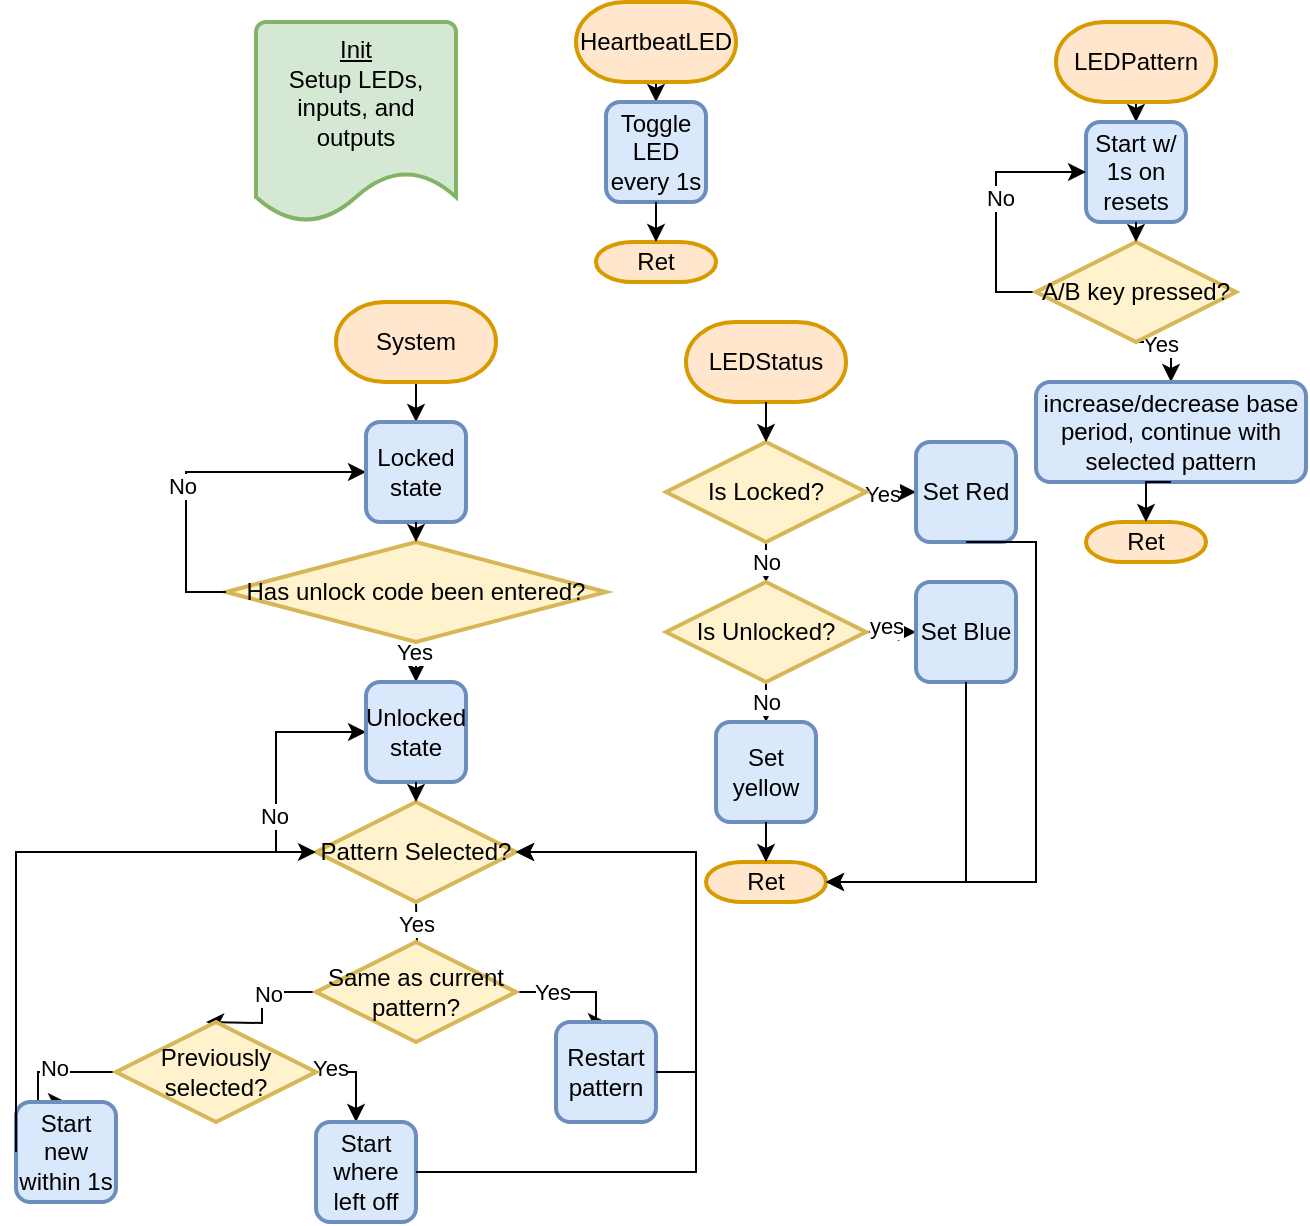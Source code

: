 <mxfile version="26.0.9">
  <diagram name="Page-1" id="dBuLCFQsL3gTptjGALky">
    <mxGraphModel dx="954" dy="613" grid="1" gridSize="10" guides="1" tooltips="1" connect="1" arrows="1" fold="1" page="1" pageScale="1" pageWidth="850" pageHeight="1100" math="0" shadow="0">
      <root>
        <mxCell id="0" />
        <mxCell id="1" parent="0" />
        <mxCell id="u3Nmi6-fQTHw9-42GvUO-1" value="&lt;u&gt;Init&lt;/u&gt;&lt;div&gt;Setup LEDs, inputs, and outputs&lt;/div&gt;&lt;div&gt;&lt;br&gt;&lt;/div&gt;&lt;div&gt;&lt;br&gt;&lt;/div&gt;" style="strokeWidth=2;html=1;shape=mxgraph.flowchart.document2;whiteSpace=wrap;size=0.25;fillColor=#d5e8d4;strokeColor=#82b366;" parent="1" vertex="1">
          <mxGeometry x="130" y="100" width="100" height="100" as="geometry" />
        </mxCell>
        <mxCell id="u3Nmi6-fQTHw9-42GvUO-5" style="edgeStyle=orthogonalEdgeStyle;rounded=0;orthogonalLoop=1;jettySize=auto;html=1;exitX=0.5;exitY=1;exitDx=0;exitDy=0;exitPerimeter=0;entryX=0.5;entryY=0;entryDx=0;entryDy=0;" parent="1" source="u3Nmi6-fQTHw9-42GvUO-2" target="u3Nmi6-fQTHw9-42GvUO-3" edge="1">
          <mxGeometry relative="1" as="geometry" />
        </mxCell>
        <mxCell id="u3Nmi6-fQTHw9-42GvUO-2" value="HeartbeatLED" style="strokeWidth=2;html=1;shape=mxgraph.flowchart.terminator;whiteSpace=wrap;fillColor=#ffe6cc;strokeColor=#d79b00;" parent="1" vertex="1">
          <mxGeometry x="290" y="90" width="80" height="40" as="geometry" />
        </mxCell>
        <mxCell id="u3Nmi6-fQTHw9-42GvUO-3" value="Toggle LED every 1s" style="rounded=1;whiteSpace=wrap;html=1;absoluteArcSize=1;arcSize=14;strokeWidth=2;fillColor=#dae8fc;strokeColor=#6c8ebf;" parent="1" vertex="1">
          <mxGeometry x="305" y="140" width="50" height="50" as="geometry" />
        </mxCell>
        <mxCell id="u3Nmi6-fQTHw9-42GvUO-4" value="Ret" style="strokeWidth=2;html=1;shape=mxgraph.flowchart.terminator;whiteSpace=wrap;fillColor=#ffe6cc;strokeColor=#d79b00;" parent="1" vertex="1">
          <mxGeometry x="300" y="210" width="60" height="20" as="geometry" />
        </mxCell>
        <mxCell id="u3Nmi6-fQTHw9-42GvUO-7" style="edgeStyle=orthogonalEdgeStyle;rounded=0;orthogonalLoop=1;jettySize=auto;html=1;exitX=0.5;exitY=1;exitDx=0;exitDy=0;entryX=0.5;entryY=0;entryDx=0;entryDy=0;entryPerimeter=0;" parent="1" source="u3Nmi6-fQTHw9-42GvUO-3" target="u3Nmi6-fQTHw9-42GvUO-4" edge="1">
          <mxGeometry relative="1" as="geometry" />
        </mxCell>
        <mxCell id="u3Nmi6-fQTHw9-42GvUO-16" style="edgeStyle=orthogonalEdgeStyle;rounded=0;orthogonalLoop=1;jettySize=auto;html=1;exitX=0.5;exitY=1;exitDx=0;exitDy=0;exitPerimeter=0;entryX=0.5;entryY=0;entryDx=0;entryDy=0;" parent="1" source="u3Nmi6-fQTHw9-42GvUO-8" target="u3Nmi6-fQTHw9-42GvUO-13" edge="1">
          <mxGeometry relative="1" as="geometry" />
        </mxCell>
        <mxCell id="u3Nmi6-fQTHw9-42GvUO-8" value="System" style="strokeWidth=2;html=1;shape=mxgraph.flowchart.terminator;whiteSpace=wrap;fillColor=#ffe6cc;strokeColor=#d79b00;" parent="1" vertex="1">
          <mxGeometry x="170" y="240" width="80" height="40" as="geometry" />
        </mxCell>
        <mxCell id="9X_kFh0ea2oafQ-Dl5tj-7" style="edgeStyle=orthogonalEdgeStyle;rounded=0;orthogonalLoop=1;jettySize=auto;html=1;exitX=0.5;exitY=1;exitDx=0;exitDy=0;exitPerimeter=0;entryX=0.5;entryY=0;entryDx=0;entryDy=0;" edge="1" parent="1" source="u3Nmi6-fQTHw9-42GvUO-9" target="9X_kFh0ea2oafQ-Dl5tj-6">
          <mxGeometry relative="1" as="geometry" />
        </mxCell>
        <mxCell id="9X_kFh0ea2oafQ-Dl5tj-10" value="Yes" style="edgeLabel;html=1;align=center;verticalAlign=middle;resizable=0;points=[];" vertex="1" connectable="0" parent="9X_kFh0ea2oafQ-Dl5tj-7">
          <mxGeometry x="-0.5" y="-1" relative="1" as="geometry">
            <mxPoint as="offset" />
          </mxGeometry>
        </mxCell>
        <mxCell id="u3Nmi6-fQTHw9-42GvUO-9" value="Has unlock code been entered?" style="strokeWidth=2;html=1;shape=mxgraph.flowchart.decision;whiteSpace=wrap;fillColor=#fff2cc;strokeColor=#d6b656;" parent="1" vertex="1">
          <mxGeometry x="115" y="360" width="190" height="50" as="geometry" />
        </mxCell>
        <mxCell id="u3Nmi6-fQTHw9-42GvUO-11" style="edgeStyle=orthogonalEdgeStyle;rounded=0;orthogonalLoop=1;jettySize=auto;html=1;exitX=0;exitY=0.5;exitDx=0;exitDy=0;exitPerimeter=0;entryX=0;entryY=0.5;entryDx=0;entryDy=0;" parent="1" source="u3Nmi6-fQTHw9-42GvUO-9" target="u3Nmi6-fQTHw9-42GvUO-13" edge="1">
          <mxGeometry relative="1" as="geometry" />
        </mxCell>
        <mxCell id="u3Nmi6-fQTHw9-42GvUO-12" value="No" style="edgeLabel;html=1;align=center;verticalAlign=middle;resizable=0;points=[];" parent="u3Nmi6-fQTHw9-42GvUO-11" vertex="1" connectable="0">
          <mxGeometry x="-0.138" y="2" relative="1" as="geometry">
            <mxPoint as="offset" />
          </mxGeometry>
        </mxCell>
        <mxCell id="u3Nmi6-fQTHw9-42GvUO-13" value="Locked state" style="rounded=1;whiteSpace=wrap;html=1;absoluteArcSize=1;arcSize=14;strokeWidth=2;fillColor=#dae8fc;strokeColor=#6c8ebf;" parent="1" vertex="1">
          <mxGeometry x="185" y="300" width="50" height="50" as="geometry" />
        </mxCell>
        <mxCell id="u3Nmi6-fQTHw9-42GvUO-17" style="edgeStyle=orthogonalEdgeStyle;rounded=0;orthogonalLoop=1;jettySize=auto;html=1;exitX=0.5;exitY=1;exitDx=0;exitDy=0;entryX=0.5;entryY=0;entryDx=0;entryDy=0;entryPerimeter=0;" parent="1" source="u3Nmi6-fQTHw9-42GvUO-13" target="u3Nmi6-fQTHw9-42GvUO-9" edge="1">
          <mxGeometry relative="1" as="geometry" />
        </mxCell>
        <mxCell id="u3Nmi6-fQTHw9-42GvUO-18" value="LEDStatus" style="strokeWidth=2;html=1;shape=mxgraph.flowchart.terminator;whiteSpace=wrap;fillColor=#ffe6cc;strokeColor=#d79b00;" parent="1" vertex="1">
          <mxGeometry x="345" y="250" width="80" height="40" as="geometry" />
        </mxCell>
        <mxCell id="u3Nmi6-fQTHw9-42GvUO-21" value="No" style="edgeStyle=orthogonalEdgeStyle;rounded=0;orthogonalLoop=1;jettySize=auto;html=1;" parent="1" source="u3Nmi6-fQTHw9-42GvUO-19" target="u3Nmi6-fQTHw9-42GvUO-20" edge="1">
          <mxGeometry relative="1" as="geometry" />
        </mxCell>
        <mxCell id="u3Nmi6-fQTHw9-42GvUO-29" style="edgeStyle=orthogonalEdgeStyle;rounded=0;orthogonalLoop=1;jettySize=auto;html=1;exitX=1;exitY=0.5;exitDx=0;exitDy=0;exitPerimeter=0;entryX=0;entryY=0.5;entryDx=0;entryDy=0;" parent="1" source="u3Nmi6-fQTHw9-42GvUO-19" target="u3Nmi6-fQTHw9-42GvUO-25" edge="1">
          <mxGeometry relative="1" as="geometry" />
        </mxCell>
        <mxCell id="u3Nmi6-fQTHw9-42GvUO-30" value="Yes" style="edgeLabel;html=1;align=center;verticalAlign=middle;resizable=0;points=[];" parent="u3Nmi6-fQTHw9-42GvUO-29" vertex="1" connectable="0">
          <mxGeometry x="-0.36" y="-1" relative="1" as="geometry">
            <mxPoint as="offset" />
          </mxGeometry>
        </mxCell>
        <mxCell id="u3Nmi6-fQTHw9-42GvUO-19" value="Is Locked?" style="strokeWidth=2;html=1;shape=mxgraph.flowchart.decision;whiteSpace=wrap;fillColor=#fff2cc;strokeColor=#d6b656;" parent="1" vertex="1">
          <mxGeometry x="335" y="310" width="100" height="50" as="geometry" />
        </mxCell>
        <mxCell id="u3Nmi6-fQTHw9-42GvUO-23" value="" style="edgeStyle=orthogonalEdgeStyle;rounded=0;orthogonalLoop=1;jettySize=auto;html=1;" parent="1" source="u3Nmi6-fQTHw9-42GvUO-20" edge="1">
          <mxGeometry relative="1" as="geometry">
            <mxPoint x="385" y="450" as="targetPoint" />
          </mxGeometry>
        </mxCell>
        <mxCell id="u3Nmi6-fQTHw9-42GvUO-24" value="No" style="edgeLabel;html=1;align=center;verticalAlign=middle;resizable=0;points=[];" parent="u3Nmi6-fQTHw9-42GvUO-23" vertex="1" connectable="0">
          <mxGeometry x="-0.075" relative="1" as="geometry">
            <mxPoint as="offset" />
          </mxGeometry>
        </mxCell>
        <mxCell id="u3Nmi6-fQTHw9-42GvUO-28" style="edgeStyle=orthogonalEdgeStyle;rounded=0;orthogonalLoop=1;jettySize=auto;html=1;exitX=1;exitY=0.5;exitDx=0;exitDy=0;exitPerimeter=0;entryX=0;entryY=0.5;entryDx=0;entryDy=0;" parent="1" source="u3Nmi6-fQTHw9-42GvUO-20" target="u3Nmi6-fQTHw9-42GvUO-26" edge="1">
          <mxGeometry relative="1" as="geometry" />
        </mxCell>
        <mxCell id="u3Nmi6-fQTHw9-42GvUO-32" value="yes" style="edgeLabel;html=1;align=center;verticalAlign=middle;resizable=0;points=[];" parent="u3Nmi6-fQTHw9-42GvUO-28" vertex="1" connectable="0">
          <mxGeometry x="-0.2" y="3" relative="1" as="geometry">
            <mxPoint as="offset" />
          </mxGeometry>
        </mxCell>
        <mxCell id="u3Nmi6-fQTHw9-42GvUO-20" value="Is Unlocked?" style="strokeWidth=2;html=1;shape=mxgraph.flowchart.decision;whiteSpace=wrap;fillColor=#fff2cc;strokeColor=#d6b656;" parent="1" vertex="1">
          <mxGeometry x="335" y="380" width="100" height="50" as="geometry" />
        </mxCell>
        <mxCell id="u3Nmi6-fQTHw9-42GvUO-25" value="Set Red" style="rounded=1;whiteSpace=wrap;html=1;absoluteArcSize=1;arcSize=14;strokeWidth=2;fillColor=#dae8fc;strokeColor=#6c8ebf;" parent="1" vertex="1">
          <mxGeometry x="460" y="310" width="50" height="50" as="geometry" />
        </mxCell>
        <mxCell id="u3Nmi6-fQTHw9-42GvUO-26" value="Set Blue" style="rounded=1;whiteSpace=wrap;html=1;absoluteArcSize=1;arcSize=14;strokeWidth=2;fillColor=#dae8fc;strokeColor=#6c8ebf;" parent="1" vertex="1">
          <mxGeometry x="460" y="380" width="50" height="50" as="geometry" />
        </mxCell>
        <mxCell id="u3Nmi6-fQTHw9-42GvUO-27" value="Set yellow" style="rounded=1;whiteSpace=wrap;html=1;absoluteArcSize=1;arcSize=14;strokeWidth=2;fillColor=#dae8fc;strokeColor=#6c8ebf;" parent="1" vertex="1">
          <mxGeometry x="360" y="450" width="50" height="50" as="geometry" />
        </mxCell>
        <mxCell id="u3Nmi6-fQTHw9-42GvUO-33" value="Ret" style="strokeWidth=2;html=1;shape=mxgraph.flowchart.terminator;whiteSpace=wrap;fillColor=#ffe6cc;strokeColor=#d79b00;" parent="1" vertex="1">
          <mxGeometry x="355" y="520" width="60" height="20" as="geometry" />
        </mxCell>
        <mxCell id="u3Nmi6-fQTHw9-42GvUO-34" style="edgeStyle=orthogonalEdgeStyle;rounded=0;orthogonalLoop=1;jettySize=auto;html=1;exitX=0.5;exitY=1;exitDx=0;exitDy=0;entryX=0.5;entryY=0;entryDx=0;entryDy=0;entryPerimeter=0;" parent="1" source="u3Nmi6-fQTHw9-42GvUO-27" target="u3Nmi6-fQTHw9-42GvUO-33" edge="1">
          <mxGeometry relative="1" as="geometry" />
        </mxCell>
        <mxCell id="u3Nmi6-fQTHw9-42GvUO-35" style="edgeStyle=orthogonalEdgeStyle;rounded=0;orthogonalLoop=1;jettySize=auto;html=1;exitX=0.5;exitY=1;exitDx=0;exitDy=0;entryX=1;entryY=0.5;entryDx=0;entryDy=0;entryPerimeter=0;" parent="1" source="u3Nmi6-fQTHw9-42GvUO-26" target="u3Nmi6-fQTHw9-42GvUO-33" edge="1">
          <mxGeometry relative="1" as="geometry" />
        </mxCell>
        <mxCell id="u3Nmi6-fQTHw9-42GvUO-37" style="edgeStyle=orthogonalEdgeStyle;rounded=0;orthogonalLoop=1;jettySize=auto;html=1;exitX=0.5;exitY=1;exitDx=0;exitDy=0;entryX=1;entryY=0.5;entryDx=0;entryDy=0;entryPerimeter=0;" parent="1" source="u3Nmi6-fQTHw9-42GvUO-25" target="u3Nmi6-fQTHw9-42GvUO-33" edge="1">
          <mxGeometry relative="1" as="geometry">
            <Array as="points">
              <mxPoint x="520" y="360" />
              <mxPoint x="520" y="530" />
            </Array>
          </mxGeometry>
        </mxCell>
        <mxCell id="u3Nmi6-fQTHw9-42GvUO-38" style="edgeStyle=orthogonalEdgeStyle;rounded=0;orthogonalLoop=1;jettySize=auto;html=1;exitX=0.5;exitY=1;exitDx=0;exitDy=0;exitPerimeter=0;entryX=0.5;entryY=0;entryDx=0;entryDy=0;entryPerimeter=0;" parent="1" source="u3Nmi6-fQTHw9-42GvUO-18" target="u3Nmi6-fQTHw9-42GvUO-19" edge="1">
          <mxGeometry relative="1" as="geometry" />
        </mxCell>
        <mxCell id="9X_kFh0ea2oafQ-Dl5tj-11" style="edgeStyle=orthogonalEdgeStyle;rounded=0;orthogonalLoop=1;jettySize=auto;html=1;exitX=0;exitY=0.5;exitDx=0;exitDy=0;exitPerimeter=0;entryX=0;entryY=0.5;entryDx=0;entryDy=0;" edge="1" parent="1" source="9X_kFh0ea2oafQ-Dl5tj-2" target="9X_kFh0ea2oafQ-Dl5tj-6">
          <mxGeometry relative="1" as="geometry" />
        </mxCell>
        <mxCell id="9X_kFh0ea2oafQ-Dl5tj-12" value="No" style="edgeLabel;html=1;align=center;verticalAlign=middle;resizable=0;points=[];" vertex="1" connectable="0" parent="9X_kFh0ea2oafQ-Dl5tj-11">
          <mxGeometry x="-0.392" y="1" relative="1" as="geometry">
            <mxPoint as="offset" />
          </mxGeometry>
        </mxCell>
        <mxCell id="9X_kFh0ea2oafQ-Dl5tj-14" value="Yes" style="edgeStyle=orthogonalEdgeStyle;rounded=0;orthogonalLoop=1;jettySize=auto;html=1;" edge="1" parent="1" target="9X_kFh0ea2oafQ-Dl5tj-13">
          <mxGeometry relative="1" as="geometry">
            <mxPoint x="210" y="540" as="sourcePoint" />
          </mxGeometry>
        </mxCell>
        <mxCell id="9X_kFh0ea2oafQ-Dl5tj-2" value="Pattern Selected?" style="strokeWidth=2;html=1;shape=mxgraph.flowchart.decision;whiteSpace=wrap;fillColor=#fff2cc;strokeColor=#d6b656;" vertex="1" parent="1">
          <mxGeometry x="160" y="490" width="100" height="50" as="geometry" />
        </mxCell>
        <mxCell id="9X_kFh0ea2oafQ-Dl5tj-6" value="Unlocked state" style="rounded=1;whiteSpace=wrap;html=1;absoluteArcSize=1;arcSize=14;strokeWidth=2;fillColor=#dae8fc;strokeColor=#6c8ebf;" vertex="1" parent="1">
          <mxGeometry x="185" y="430" width="50" height="50" as="geometry" />
        </mxCell>
        <mxCell id="9X_kFh0ea2oafQ-Dl5tj-8" style="edgeStyle=orthogonalEdgeStyle;rounded=0;orthogonalLoop=1;jettySize=auto;html=1;exitX=0.5;exitY=1;exitDx=0;exitDy=0;entryX=0.5;entryY=0;entryDx=0;entryDy=0;entryPerimeter=0;" edge="1" parent="1" source="9X_kFh0ea2oafQ-Dl5tj-6" target="9X_kFh0ea2oafQ-Dl5tj-2">
          <mxGeometry relative="1" as="geometry" />
        </mxCell>
        <mxCell id="9X_kFh0ea2oafQ-Dl5tj-15" style="edgeStyle=orthogonalEdgeStyle;rounded=0;orthogonalLoop=1;jettySize=auto;html=1;exitX=0;exitY=0.5;exitDx=0;exitDy=0;exitPerimeter=0;entryX=0.5;entryY=0;entryDx=0;entryDy=0;" edge="1" parent="1" source="9X_kFh0ea2oafQ-Dl5tj-13">
          <mxGeometry relative="1" as="geometry">
            <mxPoint x="105" y="600" as="targetPoint" />
          </mxGeometry>
        </mxCell>
        <mxCell id="9X_kFh0ea2oafQ-Dl5tj-17" value="No" style="edgeLabel;html=1;align=center;verticalAlign=middle;resizable=0;points=[];" vertex="1" connectable="0" parent="9X_kFh0ea2oafQ-Dl5tj-15">
          <mxGeometry x="-0.314" y="1" relative="1" as="geometry">
            <mxPoint as="offset" />
          </mxGeometry>
        </mxCell>
        <mxCell id="9X_kFh0ea2oafQ-Dl5tj-26" style="edgeStyle=orthogonalEdgeStyle;rounded=0;orthogonalLoop=1;jettySize=auto;html=1;exitX=1;exitY=0.5;exitDx=0;exitDy=0;exitPerimeter=0;entryX=0.5;entryY=0;entryDx=0;entryDy=0;" edge="1" parent="1" source="9X_kFh0ea2oafQ-Dl5tj-13" target="9X_kFh0ea2oafQ-Dl5tj-27">
          <mxGeometry relative="1" as="geometry">
            <mxPoint x="300" y="600" as="targetPoint" />
            <Array as="points">
              <mxPoint x="300" y="585" />
              <mxPoint x="300" y="600" />
            </Array>
          </mxGeometry>
        </mxCell>
        <mxCell id="9X_kFh0ea2oafQ-Dl5tj-29" value="Yes" style="edgeLabel;html=1;align=center;verticalAlign=middle;resizable=0;points=[];" vertex="1" connectable="0" parent="9X_kFh0ea2oafQ-Dl5tj-26">
          <mxGeometry x="-0.4" relative="1" as="geometry">
            <mxPoint as="offset" />
          </mxGeometry>
        </mxCell>
        <mxCell id="9X_kFh0ea2oafQ-Dl5tj-13" value="Same as current pattern?" style="strokeWidth=2;html=1;shape=mxgraph.flowchart.decision;whiteSpace=wrap;fillColor=#fff2cc;strokeColor=#d6b656;" vertex="1" parent="1">
          <mxGeometry x="160" y="560" width="100" height="50" as="geometry" />
        </mxCell>
        <mxCell id="9X_kFh0ea2oafQ-Dl5tj-20" style="edgeStyle=orthogonalEdgeStyle;rounded=0;orthogonalLoop=1;jettySize=auto;html=1;exitX=0;exitY=0.5;exitDx=0;exitDy=0;exitPerimeter=0;entryX=0.5;entryY=0;entryDx=0;entryDy=0;" edge="1" parent="1" source="9X_kFh0ea2oafQ-Dl5tj-18" target="9X_kFh0ea2oafQ-Dl5tj-22">
          <mxGeometry relative="1" as="geometry">
            <mxPoint x="20" y="730" as="targetPoint" />
            <Array as="points">
              <mxPoint x="21" y="625" />
              <mxPoint x="21" y="640" />
            </Array>
          </mxGeometry>
        </mxCell>
        <mxCell id="9X_kFh0ea2oafQ-Dl5tj-21" value="No" style="edgeLabel;html=1;align=center;verticalAlign=middle;resizable=0;points=[];" vertex="1" connectable="0" parent="9X_kFh0ea2oafQ-Dl5tj-20">
          <mxGeometry x="-0.079" y="-2" relative="1" as="geometry">
            <mxPoint as="offset" />
          </mxGeometry>
        </mxCell>
        <mxCell id="9X_kFh0ea2oafQ-Dl5tj-23" style="edgeStyle=orthogonalEdgeStyle;rounded=0;orthogonalLoop=1;jettySize=auto;html=1;exitX=1;exitY=0.5;exitDx=0;exitDy=0;exitPerimeter=0;" edge="1" parent="1" source="9X_kFh0ea2oafQ-Dl5tj-18">
          <mxGeometry relative="1" as="geometry">
            <mxPoint x="180" y="650" as="targetPoint" />
          </mxGeometry>
        </mxCell>
        <mxCell id="9X_kFh0ea2oafQ-Dl5tj-25" value="Yes" style="edgeLabel;html=1;align=center;verticalAlign=middle;resizable=0;points=[];" vertex="1" connectable="0" parent="9X_kFh0ea2oafQ-Dl5tj-23">
          <mxGeometry x="-0.689" y="2" relative="1" as="geometry">
            <mxPoint as="offset" />
          </mxGeometry>
        </mxCell>
        <mxCell id="9X_kFh0ea2oafQ-Dl5tj-18" value="Previously selected?" style="strokeWidth=2;html=1;shape=mxgraph.flowchart.decision;whiteSpace=wrap;fillColor=#fff2cc;strokeColor=#d6b656;" vertex="1" parent="1">
          <mxGeometry x="60" y="600" width="100" height="50" as="geometry" />
        </mxCell>
        <mxCell id="9X_kFh0ea2oafQ-Dl5tj-22" value="Start new within 1s" style="rounded=1;whiteSpace=wrap;html=1;absoluteArcSize=1;arcSize=14;strokeWidth=2;fillColor=#dae8fc;strokeColor=#6c8ebf;" vertex="1" parent="1">
          <mxGeometry x="10" y="640" width="50" height="50" as="geometry" />
        </mxCell>
        <mxCell id="9X_kFh0ea2oafQ-Dl5tj-24" value="Start where left off" style="rounded=1;whiteSpace=wrap;html=1;absoluteArcSize=1;arcSize=14;strokeWidth=2;fillColor=#dae8fc;strokeColor=#6c8ebf;" vertex="1" parent="1">
          <mxGeometry x="160" y="650" width="50" height="50" as="geometry" />
        </mxCell>
        <mxCell id="9X_kFh0ea2oafQ-Dl5tj-27" value="Restart pattern" style="rounded=1;whiteSpace=wrap;html=1;absoluteArcSize=1;arcSize=14;strokeWidth=2;fillColor=#dae8fc;strokeColor=#6c8ebf;" vertex="1" parent="1">
          <mxGeometry x="280" y="600" width="50" height="50" as="geometry" />
        </mxCell>
        <mxCell id="9X_kFh0ea2oafQ-Dl5tj-38" style="edgeStyle=orthogonalEdgeStyle;rounded=0;orthogonalLoop=1;jettySize=auto;html=1;exitX=0.5;exitY=1;exitDx=0;exitDy=0;exitPerimeter=0;entryX=0.5;entryY=0;entryDx=0;entryDy=0;" edge="1" parent="1" source="9X_kFh0ea2oafQ-Dl5tj-28" target="9X_kFh0ea2oafQ-Dl5tj-37">
          <mxGeometry relative="1" as="geometry" />
        </mxCell>
        <mxCell id="9X_kFh0ea2oafQ-Dl5tj-28" value="LEDPattern" style="strokeWidth=2;html=1;shape=mxgraph.flowchart.terminator;whiteSpace=wrap;fillColor=#ffe6cc;strokeColor=#d79b00;" vertex="1" parent="1">
          <mxGeometry x="530" y="100" width="80" height="40" as="geometry" />
        </mxCell>
        <mxCell id="9X_kFh0ea2oafQ-Dl5tj-30" value="Ret" style="strokeWidth=2;html=1;shape=mxgraph.flowchart.terminator;whiteSpace=wrap;fillColor=#ffe6cc;strokeColor=#d79b00;" vertex="1" parent="1">
          <mxGeometry x="545" y="350" width="60" height="20" as="geometry" />
        </mxCell>
        <mxCell id="9X_kFh0ea2oafQ-Dl5tj-34" style="edgeStyle=orthogonalEdgeStyle;rounded=0;orthogonalLoop=1;jettySize=auto;html=1;exitX=1;exitY=0.5;exitDx=0;exitDy=0;entryX=1;entryY=0.5;entryDx=0;entryDy=0;entryPerimeter=0;" edge="1" parent="1" source="9X_kFh0ea2oafQ-Dl5tj-27" target="9X_kFh0ea2oafQ-Dl5tj-2">
          <mxGeometry relative="1" as="geometry" />
        </mxCell>
        <mxCell id="9X_kFh0ea2oafQ-Dl5tj-35" style="edgeStyle=orthogonalEdgeStyle;rounded=0;orthogonalLoop=1;jettySize=auto;html=1;exitX=0;exitY=0.5;exitDx=0;exitDy=0;entryX=0;entryY=0.5;entryDx=0;entryDy=0;entryPerimeter=0;" edge="1" parent="1" source="9X_kFh0ea2oafQ-Dl5tj-22" target="9X_kFh0ea2oafQ-Dl5tj-2">
          <mxGeometry relative="1" as="geometry">
            <Array as="points">
              <mxPoint x="10" y="515" />
            </Array>
          </mxGeometry>
        </mxCell>
        <mxCell id="9X_kFh0ea2oafQ-Dl5tj-36" style="edgeStyle=orthogonalEdgeStyle;rounded=0;orthogonalLoop=1;jettySize=auto;html=1;exitX=1;exitY=0.5;exitDx=0;exitDy=0;entryX=1;entryY=0.5;entryDx=0;entryDy=0;entryPerimeter=0;" edge="1" parent="1" source="9X_kFh0ea2oafQ-Dl5tj-24" target="9X_kFh0ea2oafQ-Dl5tj-2">
          <mxGeometry relative="1" as="geometry">
            <Array as="points">
              <mxPoint x="350" y="675" />
              <mxPoint x="350" y="515" />
            </Array>
          </mxGeometry>
        </mxCell>
        <mxCell id="9X_kFh0ea2oafQ-Dl5tj-37" value="Start w/ 1s on resets" style="rounded=1;whiteSpace=wrap;html=1;absoluteArcSize=1;arcSize=14;strokeWidth=2;fillColor=#dae8fc;strokeColor=#6c8ebf;" vertex="1" parent="1">
          <mxGeometry x="545" y="150" width="50" height="50" as="geometry" />
        </mxCell>
        <mxCell id="9X_kFh0ea2oafQ-Dl5tj-42" style="edgeStyle=orthogonalEdgeStyle;rounded=0;orthogonalLoop=1;jettySize=auto;html=1;exitX=0;exitY=0.5;exitDx=0;exitDy=0;exitPerimeter=0;entryX=0;entryY=0.5;entryDx=0;entryDy=0;" edge="1" parent="1" source="9X_kFh0ea2oafQ-Dl5tj-40" target="9X_kFh0ea2oafQ-Dl5tj-37">
          <mxGeometry relative="1" as="geometry" />
        </mxCell>
        <mxCell id="9X_kFh0ea2oafQ-Dl5tj-43" value="No" style="edgeLabel;html=1;align=center;verticalAlign=middle;resizable=0;points=[];" vertex="1" connectable="0" parent="9X_kFh0ea2oafQ-Dl5tj-42">
          <mxGeometry x="0.072" y="-2" relative="1" as="geometry">
            <mxPoint as="offset" />
          </mxGeometry>
        </mxCell>
        <mxCell id="9X_kFh0ea2oafQ-Dl5tj-45" style="edgeStyle=orthogonalEdgeStyle;rounded=0;orthogonalLoop=1;jettySize=auto;html=1;exitX=0.5;exitY=1;exitDx=0;exitDy=0;exitPerimeter=0;entryX=0.5;entryY=0;entryDx=0;entryDy=0;" edge="1" parent="1" source="9X_kFh0ea2oafQ-Dl5tj-40" target="9X_kFh0ea2oafQ-Dl5tj-44">
          <mxGeometry relative="1" as="geometry" />
        </mxCell>
        <mxCell id="9X_kFh0ea2oafQ-Dl5tj-47" value="Yes" style="edgeLabel;html=1;align=center;verticalAlign=middle;resizable=0;points=[];" vertex="1" connectable="0" parent="9X_kFh0ea2oafQ-Dl5tj-45">
          <mxGeometry x="-0.36" y="-1" relative="1" as="geometry">
            <mxPoint as="offset" />
          </mxGeometry>
        </mxCell>
        <mxCell id="9X_kFh0ea2oafQ-Dl5tj-40" value="A/B key pressed?" style="strokeWidth=2;html=1;shape=mxgraph.flowchart.decision;whiteSpace=wrap;fillColor=#fff2cc;strokeColor=#d6b656;" vertex="1" parent="1">
          <mxGeometry x="520" y="210" width="100" height="50" as="geometry" />
        </mxCell>
        <mxCell id="9X_kFh0ea2oafQ-Dl5tj-41" style="edgeStyle=orthogonalEdgeStyle;rounded=0;orthogonalLoop=1;jettySize=auto;html=1;exitX=0.5;exitY=1;exitDx=0;exitDy=0;entryX=0.5;entryY=0;entryDx=0;entryDy=0;entryPerimeter=0;" edge="1" parent="1" source="9X_kFh0ea2oafQ-Dl5tj-37" target="9X_kFh0ea2oafQ-Dl5tj-40">
          <mxGeometry relative="1" as="geometry" />
        </mxCell>
        <mxCell id="9X_kFh0ea2oafQ-Dl5tj-44" value="increase/decrease base period, continue with selected pattern" style="rounded=1;whiteSpace=wrap;html=1;absoluteArcSize=1;arcSize=14;strokeWidth=2;fillColor=#dae8fc;strokeColor=#6c8ebf;" vertex="1" parent="1">
          <mxGeometry x="520" y="280" width="135" height="50" as="geometry" />
        </mxCell>
        <mxCell id="9X_kFh0ea2oafQ-Dl5tj-46" style="edgeStyle=orthogonalEdgeStyle;rounded=0;orthogonalLoop=1;jettySize=auto;html=1;exitX=0.5;exitY=1;exitDx=0;exitDy=0;entryX=0.5;entryY=0;entryDx=0;entryDy=0;entryPerimeter=0;" edge="1" parent="1" source="9X_kFh0ea2oafQ-Dl5tj-44" target="9X_kFh0ea2oafQ-Dl5tj-30">
          <mxGeometry relative="1" as="geometry" />
        </mxCell>
      </root>
    </mxGraphModel>
  </diagram>
</mxfile>
